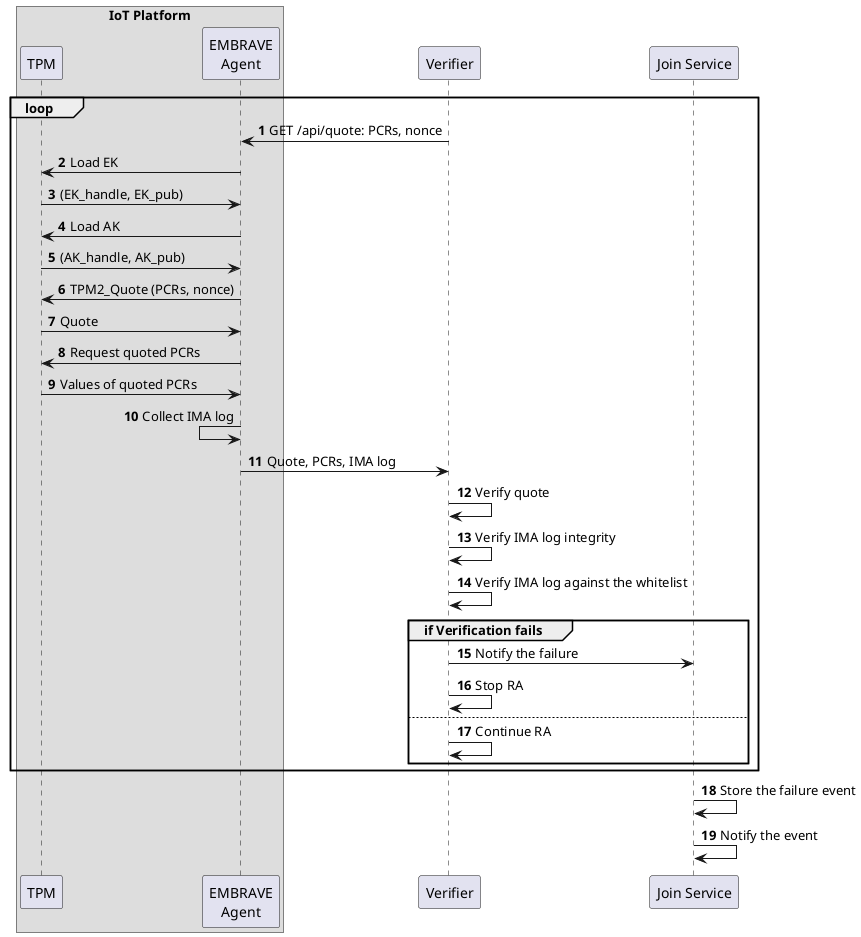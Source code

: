 @startuml remote_attestation
'title
'Remote Attestation protocol
'end title

autonumber

box "IoT Platform"
participant TPM
participant "EMBRAVE\nAgent" as attester_agent
endbox
participant "Verifier" as verifier
participant "Join Service" as join_service

loop
verifier->attester_agent: GET /api/quote: PCRs, nonce
attester_agent->TPM: Load EK
TPM->attester_agent: (EK_handle, EK_pub)
attester_agent->TPM: Load AK
TPM->attester_agent: (AK_handle, AK_pub)
attester_agent->TPM: TPM2_Quote (PCRs, nonce)
TPM->attester_agent: Quote
attester_agent->TPM: Request quoted PCRs
TPM->attester_agent: Values of quoted PCRs
attester_agent<-attester_agent: Collect IMA log
attester_agent->verifier: Quote, PCRs, IMA log
verifier->verifier: Verify quote
verifier->verifier: Verify IMA log integrity
verifier->verifier: Verify IMA log against the whitelist
group if Verification fails
  verifier -> join_service: Notify the failure
  verifier -> verifier: Stop RA
else
  verifier -> verifier: Continue RA
end
end
join_service -> join_service: Store the failure event
join_service -> join_service:  Notify the event